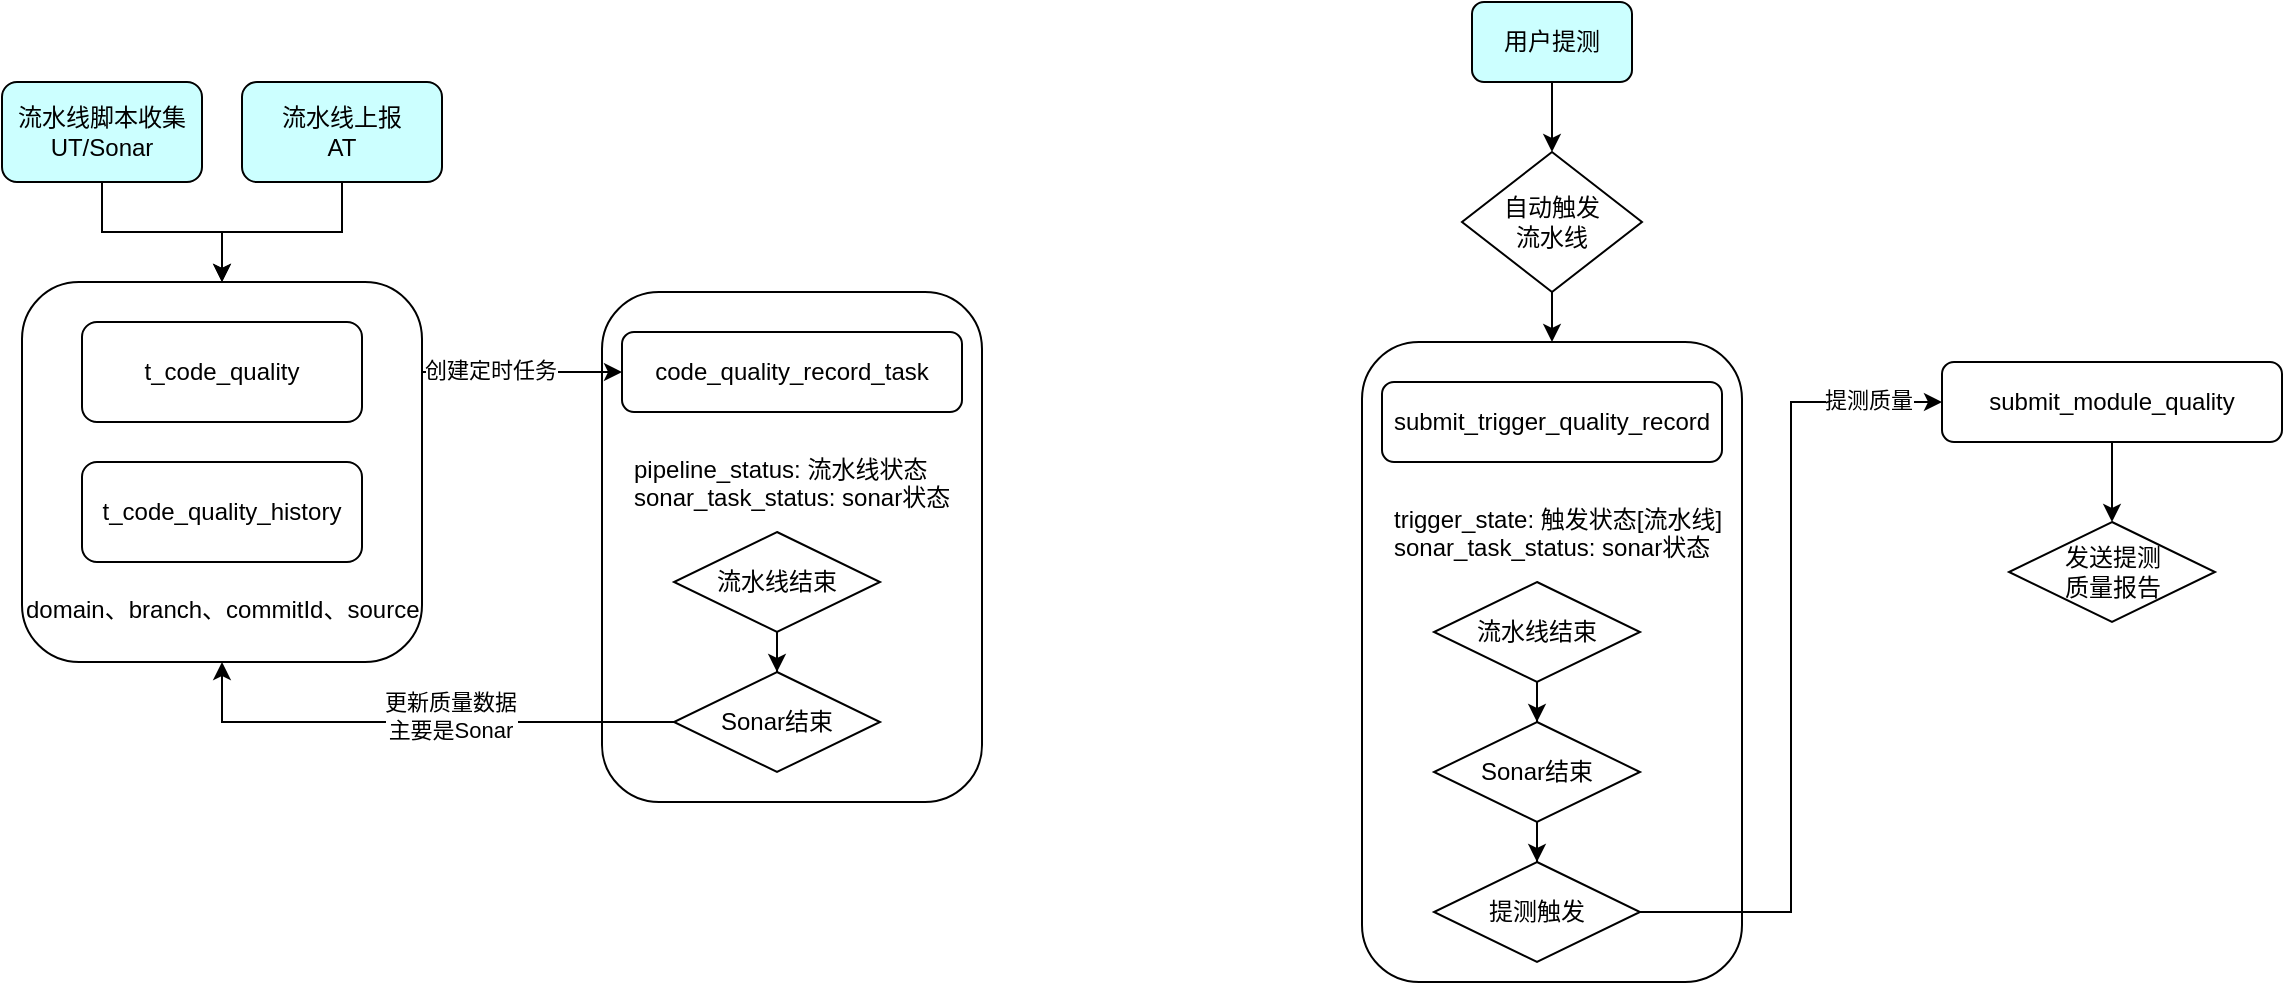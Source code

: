 <mxfile version="24.9.1">
  <diagram name="第 1 页" id="VxHALeBs2BCOJVHT1nt_">
    <mxGraphModel dx="1434" dy="746" grid="1" gridSize="10" guides="1" tooltips="1" connect="1" arrows="1" fold="1" page="1" pageScale="1" pageWidth="1654" pageHeight="1169" math="0" shadow="0">
      <root>
        <mxCell id="0" />
        <mxCell id="1" parent="0" />
        <mxCell id="WK5S7aKCZVSB_zJ08Xr1-54" style="edgeStyle=orthogonalEdgeStyle;rounded=0;orthogonalLoop=1;jettySize=auto;html=1;entryX=0.5;entryY=0;entryDx=0;entryDy=0;" edge="1" parent="1" source="WK5S7aKCZVSB_zJ08Xr1-1" target="WK5S7aKCZVSB_zJ08Xr1-6">
          <mxGeometry relative="1" as="geometry" />
        </mxCell>
        <mxCell id="WK5S7aKCZVSB_zJ08Xr1-1" value="流水线脚本收集UT/Sonar" style="rounded=1;whiteSpace=wrap;html=1;fillColor=#CCFFFF;" vertex="1" parent="1">
          <mxGeometry x="450" y="110" width="100" height="50" as="geometry" />
        </mxCell>
        <mxCell id="WK5S7aKCZVSB_zJ08Xr1-55" style="edgeStyle=orthogonalEdgeStyle;rounded=0;orthogonalLoop=1;jettySize=auto;html=1;entryX=0.5;entryY=0;entryDx=0;entryDy=0;" edge="1" parent="1" source="WK5S7aKCZVSB_zJ08Xr1-2" target="WK5S7aKCZVSB_zJ08Xr1-6">
          <mxGeometry relative="1" as="geometry" />
        </mxCell>
        <mxCell id="WK5S7aKCZVSB_zJ08Xr1-2" value="&lt;div&gt;&lt;span style=&quot;background-color: initial;&quot;&gt;流水线上报&lt;/span&gt;&lt;/div&gt;&lt;div&gt;&lt;span style=&quot;background-color: initial;&quot;&gt;AT&lt;/span&gt;&lt;br&gt;&lt;/div&gt;" style="rounded=1;whiteSpace=wrap;html=1;fillColor=#CCFFFF;" vertex="1" parent="1">
          <mxGeometry x="570" y="110" width="100" height="50" as="geometry" />
        </mxCell>
        <mxCell id="WK5S7aKCZVSB_zJ08Xr1-23" value="" style="group" vertex="1" connectable="0" parent="1">
          <mxGeometry x="750" y="215" width="190" height="255" as="geometry" />
        </mxCell>
        <mxCell id="WK5S7aKCZVSB_zJ08Xr1-22" value="" style="rounded=1;whiteSpace=wrap;html=1;" vertex="1" parent="WK5S7aKCZVSB_zJ08Xr1-23">
          <mxGeometry width="190" height="255" as="geometry" />
        </mxCell>
        <mxCell id="WK5S7aKCZVSB_zJ08Xr1-21" value="" style="group" vertex="1" connectable="0" parent="WK5S7aKCZVSB_zJ08Xr1-23">
          <mxGeometry x="10" y="20" width="173.5" height="220" as="geometry" />
        </mxCell>
        <mxCell id="WK5S7aKCZVSB_zJ08Xr1-14" value="code_quality_record_task" style="rounded=1;whiteSpace=wrap;html=1;" vertex="1" parent="WK5S7aKCZVSB_zJ08Xr1-21">
          <mxGeometry width="170" height="40" as="geometry" />
        </mxCell>
        <mxCell id="WK5S7aKCZVSB_zJ08Xr1-15" value="pipeline_status: 流水线状态&lt;div&gt;sonar_task_status: sonar状态&lt;/div&gt;&lt;div&gt;&lt;br&gt;&lt;/div&gt;" style="text;html=1;align=left;verticalAlign=top;whiteSpace=wrap;rounded=0;" vertex="1" parent="WK5S7aKCZVSB_zJ08Xr1-21">
          <mxGeometry x="3.5" y="55" width="170" height="40" as="geometry" />
        </mxCell>
        <mxCell id="WK5S7aKCZVSB_zJ08Xr1-20" value="" style="group" vertex="1" connectable="0" parent="WK5S7aKCZVSB_zJ08Xr1-21">
          <mxGeometry x="26" y="100" width="103" height="120" as="geometry" />
        </mxCell>
        <mxCell id="WK5S7aKCZVSB_zJ08Xr1-19" style="edgeStyle=orthogonalEdgeStyle;rounded=0;orthogonalLoop=1;jettySize=auto;html=1;entryX=0.5;entryY=0;entryDx=0;entryDy=0;" edge="1" parent="WK5S7aKCZVSB_zJ08Xr1-20" source="WK5S7aKCZVSB_zJ08Xr1-16" target="WK5S7aKCZVSB_zJ08Xr1-17">
          <mxGeometry relative="1" as="geometry" />
        </mxCell>
        <mxCell id="WK5S7aKCZVSB_zJ08Xr1-16" value="流水线结束" style="rhombus;whiteSpace=wrap;html=1;" vertex="1" parent="WK5S7aKCZVSB_zJ08Xr1-20">
          <mxGeometry width="103" height="50" as="geometry" />
        </mxCell>
        <mxCell id="WK5S7aKCZVSB_zJ08Xr1-17" value="Sonar结束" style="rhombus;whiteSpace=wrap;html=1;" vertex="1" parent="WK5S7aKCZVSB_zJ08Xr1-20">
          <mxGeometry y="70" width="103" height="50" as="geometry" />
        </mxCell>
        <mxCell id="WK5S7aKCZVSB_zJ08Xr1-24" style="edgeStyle=orthogonalEdgeStyle;rounded=0;orthogonalLoop=1;jettySize=auto;html=1;entryX=0;entryY=0.5;entryDx=0;entryDy=0;" edge="1" parent="1" source="WK5S7aKCZVSB_zJ08Xr1-4" target="WK5S7aKCZVSB_zJ08Xr1-14">
          <mxGeometry relative="1" as="geometry" />
        </mxCell>
        <mxCell id="WK5S7aKCZVSB_zJ08Xr1-26" value="创建定时任务" style="edgeLabel;html=1;align=center;verticalAlign=middle;resizable=0;points=[];" vertex="1" connectable="0" parent="WK5S7aKCZVSB_zJ08Xr1-24">
          <mxGeometry x="-0.015" y="1" relative="1" as="geometry">
            <mxPoint as="offset" />
          </mxGeometry>
        </mxCell>
        <mxCell id="WK5S7aKCZVSB_zJ08Xr1-33" style="edgeStyle=orthogonalEdgeStyle;rounded=0;orthogonalLoop=1;jettySize=auto;html=1;entryX=0.5;entryY=1;entryDx=0;entryDy=0;" edge="1" parent="1" source="WK5S7aKCZVSB_zJ08Xr1-17" target="WK5S7aKCZVSB_zJ08Xr1-6">
          <mxGeometry relative="1" as="geometry" />
        </mxCell>
        <mxCell id="WK5S7aKCZVSB_zJ08Xr1-34" value="更新质量数据&lt;div&gt;主要是Sonar&lt;/div&gt;" style="edgeLabel;html=1;align=center;verticalAlign=middle;resizable=0;points=[];" vertex="1" connectable="0" parent="WK5S7aKCZVSB_zJ08Xr1-33">
          <mxGeometry x="-0.125" y="-3" relative="1" as="geometry">
            <mxPoint as="offset" />
          </mxGeometry>
        </mxCell>
        <mxCell id="WK5S7aKCZVSB_zJ08Xr1-37" value="" style="rounded=1;whiteSpace=wrap;html=1;container=0;" vertex="1" parent="1">
          <mxGeometry x="1130" y="240" width="190" height="320" as="geometry" />
        </mxCell>
        <mxCell id="WK5S7aKCZVSB_zJ08Xr1-39" value="&lt;div&gt;submit_trigger_quality_record&lt;br&gt;&lt;/div&gt;" style="rounded=1;whiteSpace=wrap;html=1;container=0;" vertex="1" parent="1">
          <mxGeometry x="1140" y="260" width="170" height="40" as="geometry" />
        </mxCell>
        <mxCell id="WK5S7aKCZVSB_zJ08Xr1-40" value="trigger_state: 触发状态[流水线]&lt;div&gt;sonar_task_status: sonar状态&lt;/div&gt;" style="text;html=1;align=left;verticalAlign=top;whiteSpace=wrap;rounded=0;container=0;" vertex="1" parent="1">
          <mxGeometry x="1143.5" y="315" width="170" height="40" as="geometry" />
        </mxCell>
        <mxCell id="WK5S7aKCZVSB_zJ08Xr1-42" style="edgeStyle=orthogonalEdgeStyle;rounded=0;orthogonalLoop=1;jettySize=auto;html=1;entryX=0.5;entryY=0;entryDx=0;entryDy=0;" edge="1" parent="1" source="WK5S7aKCZVSB_zJ08Xr1-43" target="WK5S7aKCZVSB_zJ08Xr1-44">
          <mxGeometry relative="1" as="geometry" />
        </mxCell>
        <mxCell id="WK5S7aKCZVSB_zJ08Xr1-43" value="流水线结束" style="rhombus;whiteSpace=wrap;html=1;container=0;" vertex="1" parent="1">
          <mxGeometry x="1166" y="360" width="103" height="50" as="geometry" />
        </mxCell>
        <mxCell id="WK5S7aKCZVSB_zJ08Xr1-47" style="edgeStyle=orthogonalEdgeStyle;rounded=0;orthogonalLoop=1;jettySize=auto;html=1;entryX=0.5;entryY=0;entryDx=0;entryDy=0;" edge="1" parent="1" source="WK5S7aKCZVSB_zJ08Xr1-44" target="WK5S7aKCZVSB_zJ08Xr1-45">
          <mxGeometry relative="1" as="geometry" />
        </mxCell>
        <mxCell id="WK5S7aKCZVSB_zJ08Xr1-44" value="Sonar结束" style="rhombus;whiteSpace=wrap;html=1;container=0;" vertex="1" parent="1">
          <mxGeometry x="1166" y="430" width="103" height="50" as="geometry" />
        </mxCell>
        <mxCell id="WK5S7aKCZVSB_zJ08Xr1-48" style="edgeStyle=orthogonalEdgeStyle;rounded=0;orthogonalLoop=1;jettySize=auto;html=1;entryX=0;entryY=0.5;entryDx=0;entryDy=0;" edge="1" parent="1" source="WK5S7aKCZVSB_zJ08Xr1-45" target="WK5S7aKCZVSB_zJ08Xr1-46">
          <mxGeometry relative="1" as="geometry" />
        </mxCell>
        <mxCell id="WK5S7aKCZVSB_zJ08Xr1-49" value="提测质量" style="edgeLabel;html=1;align=center;verticalAlign=middle;resizable=0;points=[];" vertex="1" connectable="0" parent="WK5S7aKCZVSB_zJ08Xr1-48">
          <mxGeometry x="0.818" y="1" relative="1" as="geometry">
            <mxPoint as="offset" />
          </mxGeometry>
        </mxCell>
        <mxCell id="WK5S7aKCZVSB_zJ08Xr1-45" value="提测触发" style="rhombus;whiteSpace=wrap;html=1;container=0;" vertex="1" parent="1">
          <mxGeometry x="1166" y="500" width="103" height="50" as="geometry" />
        </mxCell>
        <mxCell id="WK5S7aKCZVSB_zJ08Xr1-51" style="edgeStyle=orthogonalEdgeStyle;rounded=0;orthogonalLoop=1;jettySize=auto;html=1;" edge="1" parent="1" source="WK5S7aKCZVSB_zJ08Xr1-46" target="WK5S7aKCZVSB_zJ08Xr1-50">
          <mxGeometry relative="1" as="geometry" />
        </mxCell>
        <mxCell id="WK5S7aKCZVSB_zJ08Xr1-46" value="&lt;div&gt;submit_module_quality&lt;br&gt;&lt;/div&gt;" style="rounded=1;whiteSpace=wrap;html=1;container=0;" vertex="1" parent="1">
          <mxGeometry x="1420" y="250" width="170" height="40" as="geometry" />
        </mxCell>
        <mxCell id="WK5S7aKCZVSB_zJ08Xr1-50" value="发送提测&lt;div&gt;质量报告&lt;/div&gt;" style="rhombus;whiteSpace=wrap;html=1;container=0;" vertex="1" parent="1">
          <mxGeometry x="1453.5" y="330" width="103" height="50" as="geometry" />
        </mxCell>
        <mxCell id="WK5S7aKCZVSB_zJ08Xr1-52" value="" style="group" vertex="1" connectable="0" parent="1">
          <mxGeometry x="1180" y="70" width="90" height="145" as="geometry" />
        </mxCell>
        <mxCell id="WK5S7aKCZVSB_zJ08Xr1-35" style="edgeStyle=orthogonalEdgeStyle;rounded=0;orthogonalLoop=1;jettySize=auto;html=1;entryX=0.5;entryY=0;entryDx=0;entryDy=0;" edge="1" parent="WK5S7aKCZVSB_zJ08Xr1-52" source="WK5S7aKCZVSB_zJ08Xr1-28" target="WK5S7aKCZVSB_zJ08Xr1-29">
          <mxGeometry relative="1" as="geometry" />
        </mxCell>
        <mxCell id="WK5S7aKCZVSB_zJ08Xr1-28" value="用户提测" style="rounded=1;whiteSpace=wrap;html=1;fillColor=#CCFFFF;" vertex="1" parent="WK5S7aKCZVSB_zJ08Xr1-52">
          <mxGeometry x="5" width="80" height="40" as="geometry" />
        </mxCell>
        <mxCell id="WK5S7aKCZVSB_zJ08Xr1-29" value="自动触发&lt;div&gt;流水线&lt;/div&gt;" style="rhombus;whiteSpace=wrap;html=1;" vertex="1" parent="WK5S7aKCZVSB_zJ08Xr1-52">
          <mxGeometry y="75" width="90" height="70" as="geometry" />
        </mxCell>
        <mxCell id="WK5S7aKCZVSB_zJ08Xr1-53" style="edgeStyle=orthogonalEdgeStyle;rounded=0;orthogonalLoop=1;jettySize=auto;html=1;entryX=0.5;entryY=0;entryDx=0;entryDy=0;" edge="1" parent="1" source="WK5S7aKCZVSB_zJ08Xr1-29" target="WK5S7aKCZVSB_zJ08Xr1-37">
          <mxGeometry relative="1" as="geometry" />
        </mxCell>
        <mxCell id="WK5S7aKCZVSB_zJ08Xr1-6" value="" style="rounded=1;whiteSpace=wrap;html=1;" vertex="1" parent="1">
          <mxGeometry x="460" y="210" width="200" height="190" as="geometry" />
        </mxCell>
        <mxCell id="WK5S7aKCZVSB_zJ08Xr1-4" value="&lt;div&gt;t_code_quality&lt;/div&gt;" style="rounded=1;whiteSpace=wrap;html=1;" vertex="1" parent="1">
          <mxGeometry x="490" y="230" width="140" height="50" as="geometry" />
        </mxCell>
        <mxCell id="WK5S7aKCZVSB_zJ08Xr1-5" value="&lt;div&gt;t_code_quality_history&lt;/div&gt;" style="rounded=1;whiteSpace=wrap;html=1;" vertex="1" parent="1">
          <mxGeometry x="490" y="300" width="140" height="50" as="geometry" />
        </mxCell>
        <mxCell id="WK5S7aKCZVSB_zJ08Xr1-12" value="domain、branch、commitId、source" style="text;html=1;align=left;verticalAlign=top;whiteSpace=wrap;rounded=0;" vertex="1" parent="1">
          <mxGeometry x="460" y="360" width="200" height="30" as="geometry" />
        </mxCell>
      </root>
    </mxGraphModel>
  </diagram>
</mxfile>
